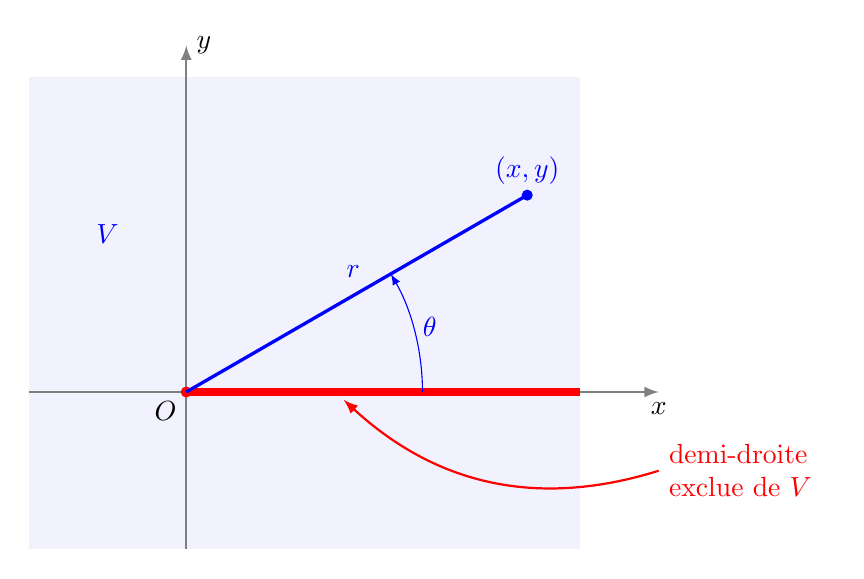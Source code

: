 ﻿\begin{tikzpicture}[scale=2]

\fill[blue!5] (-1,-1) rectangle (2.5,2);

    \node[blue] at (-0.5,1) {$V$};

% Axes
     \draw[->,>=latex,thick, gray] (-1,0)--(3,0) node[below,black] {$x$};
     \draw[->,>=latex,thick, gray] (0,-1)--(0,2.2) node[right,black] {$y$};

\draw[<-,>=latex,red,thick] (1,-0.05) to[bend right] (3,-0.5) node[right,text width=2cm]{demi-droite exclue de $V$};

 \draw[red, line width=3pt] (0,0)--(2.5,0);
 \fill[red] (0:0) circle (1pt)  node[below left,black] {$O$};

  \draw[very thick, blue] (0,0)--+(30:2.5) node[above]{$(x,y)$};
  \fill[blue] (30:2.5) circle (1pt);
  \node[blue, above] at (32:1.25) {$r$};

%  \draw[->,>=latex, red] (0,0)--+(30:1) node[midway, above]{$\overrightarrow{u_{\theta}}$};
    \draw[->, >=latex, blue] (0:1.5) arc(0:30:1.5) ;
    \node[blue] at (15:1.6) {$\theta$};



\end{tikzpicture}
